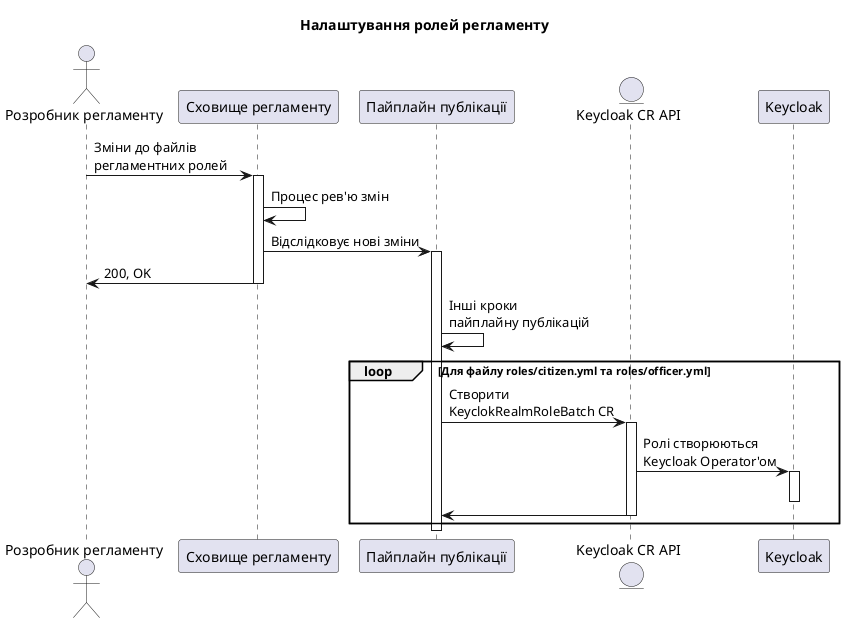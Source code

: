 @startuml
actor "Розробник регламенту" as dev
participant "Сховище регламенту" as gerrit
participant "Пайплайн публікації" as pipe
entity "Keycloak CR API" as cr
participant "Keycloak" as keycloak

skinparam responseMessageBelowArrow true

title Налаштування ролей регламенту

dev -> gerrit: Зміни до файлів\nрегламентних ролей
activate gerrit
gerrit -> gerrit: Процес рев'ю змін
gerrit -> pipe: Відслідковує нові зміни
activate pipe
gerrit -> dev: 200, OK
deactivate gerrit
pipe -> pipe: Інші кроки\nпайплайну публікацій
loop Для файлу roles/citizen.yml та roles/officer.yml
pipe -> cr: Створити\nKeyclokRealmRoleBatch CR
activate cr
cr -> keycloak: Ролі створюються\nKeycloak Operator'ом
activate keycloak
deactivate keycloak
cr -> pipe
deactivate cr
end

deactivate pipe

@enduml